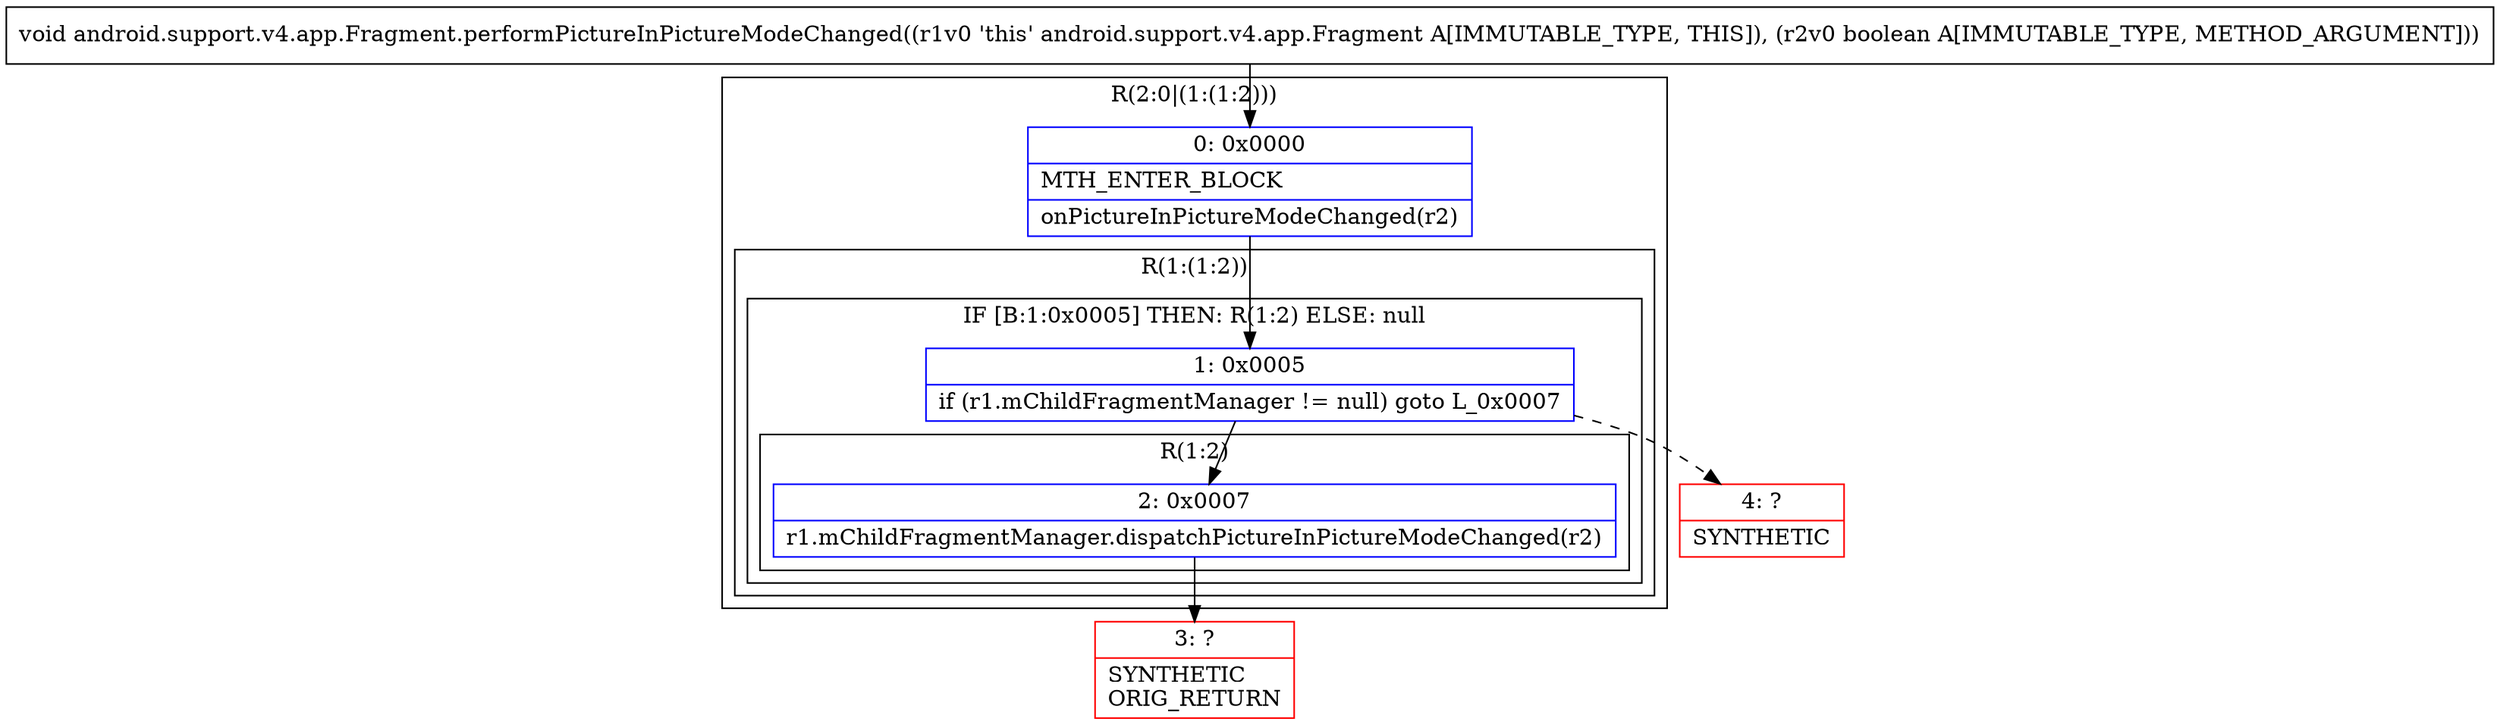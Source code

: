 digraph "CFG forandroid.support.v4.app.Fragment.performPictureInPictureModeChanged(Z)V" {
subgraph cluster_Region_648129464 {
label = "R(2:0|(1:(1:2)))";
node [shape=record,color=blue];
Node_0 [shape=record,label="{0\:\ 0x0000|MTH_ENTER_BLOCK\l|onPictureInPictureModeChanged(r2)\l}"];
subgraph cluster_Region_1695573028 {
label = "R(1:(1:2))";
node [shape=record,color=blue];
subgraph cluster_IfRegion_2095930271 {
label = "IF [B:1:0x0005] THEN: R(1:2) ELSE: null";
node [shape=record,color=blue];
Node_1 [shape=record,label="{1\:\ 0x0005|if (r1.mChildFragmentManager != null) goto L_0x0007\l}"];
subgraph cluster_Region_5221625 {
label = "R(1:2)";
node [shape=record,color=blue];
Node_2 [shape=record,label="{2\:\ 0x0007|r1.mChildFragmentManager.dispatchPictureInPictureModeChanged(r2)\l}"];
}
}
}
}
Node_3 [shape=record,color=red,label="{3\:\ ?|SYNTHETIC\lORIG_RETURN\l}"];
Node_4 [shape=record,color=red,label="{4\:\ ?|SYNTHETIC\l}"];
MethodNode[shape=record,label="{void android.support.v4.app.Fragment.performPictureInPictureModeChanged((r1v0 'this' android.support.v4.app.Fragment A[IMMUTABLE_TYPE, THIS]), (r2v0 boolean A[IMMUTABLE_TYPE, METHOD_ARGUMENT])) }"];
MethodNode -> Node_0;
Node_0 -> Node_1;
Node_1 -> Node_2;
Node_1 -> Node_4[style=dashed];
Node_2 -> Node_3;
}

